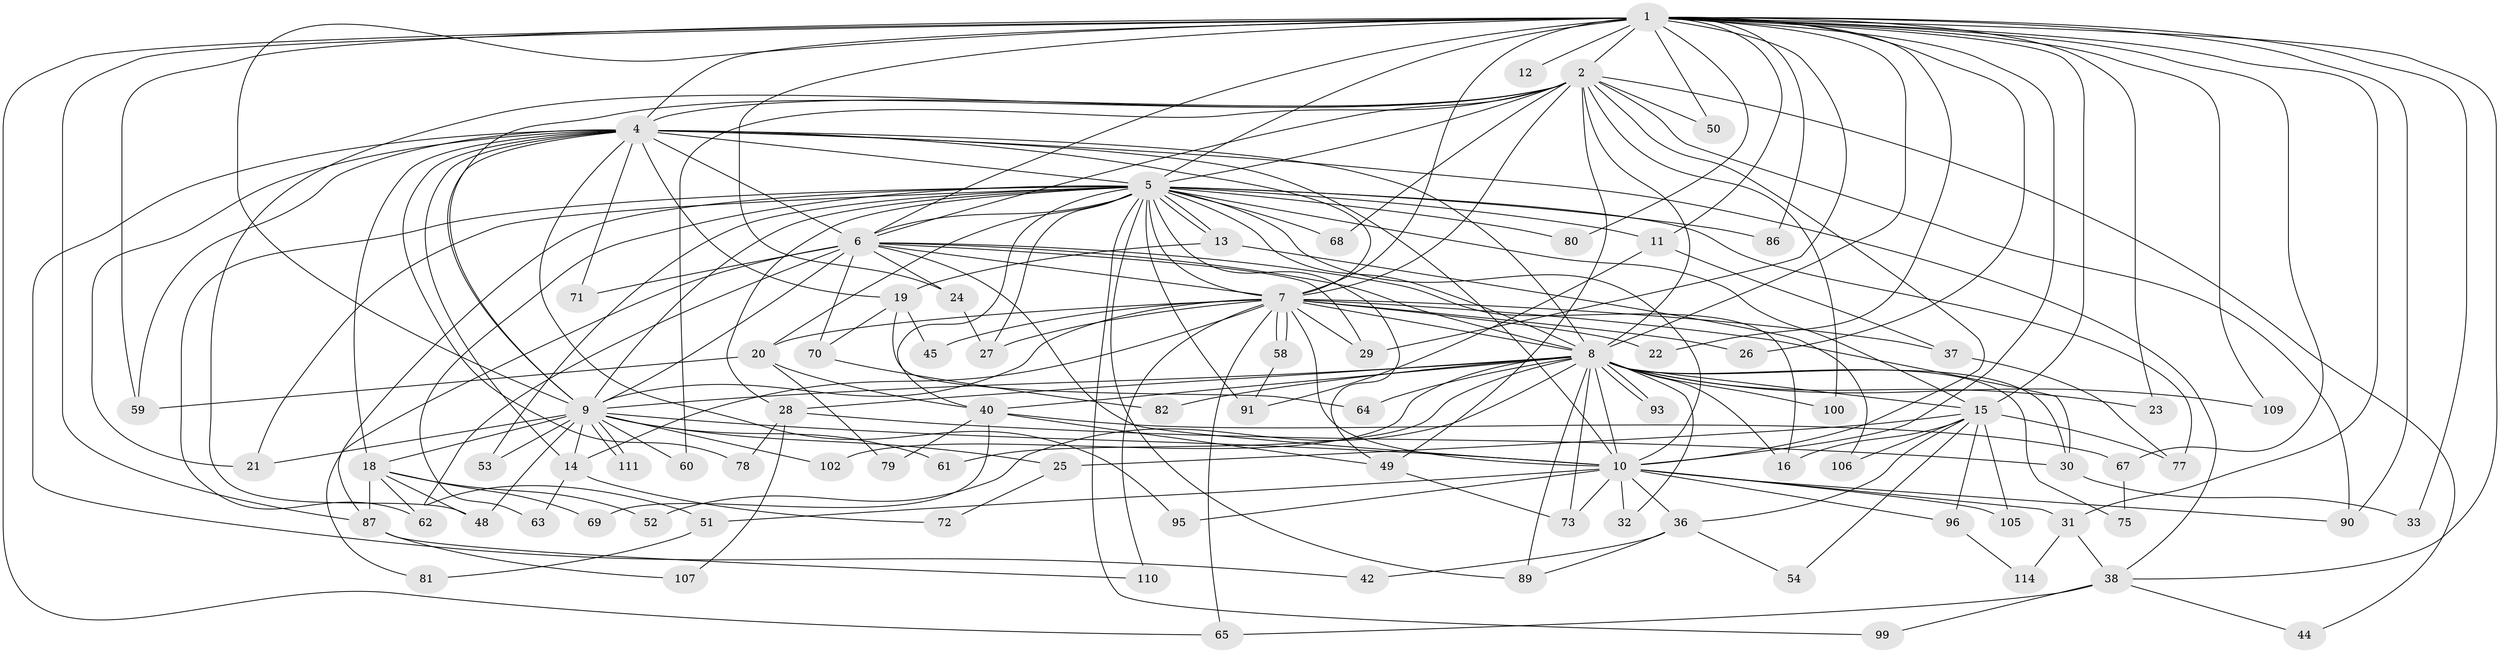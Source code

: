 // Generated by graph-tools (version 1.1) at 2025/23/03/03/25 07:23:48]
// undirected, 85 vertices, 206 edges
graph export_dot {
graph [start="1"]
  node [color=gray90,style=filled];
  1 [super="+3"];
  2 [super="+47"];
  4 [super="+41"];
  5 [super="+66"];
  6 [super="+84"];
  7 [super="+35"];
  8 [super="+17"];
  9 [super="+108"];
  10 [super="+76"];
  11 [super="+113"];
  12;
  13;
  14 [super="+56"];
  15 [super="+94"];
  16;
  18;
  19;
  20 [super="+39"];
  21 [super="+34"];
  22;
  23;
  24;
  25;
  26;
  27 [super="+92"];
  28 [super="+55"];
  29 [super="+103"];
  30;
  31;
  32;
  33;
  36;
  37;
  38 [super="+57"];
  40 [super="+46"];
  42 [super="+43"];
  44;
  45;
  48 [super="+97"];
  49 [super="+83"];
  50;
  51;
  52;
  53;
  54;
  58;
  59 [super="+85"];
  60;
  61;
  62;
  63;
  64;
  65 [super="+112"];
  67;
  68;
  69;
  70;
  71;
  72;
  73 [super="+74"];
  75;
  77 [super="+104"];
  78;
  79;
  80;
  81;
  82;
  86;
  87 [super="+88"];
  89 [super="+101"];
  90 [super="+115"];
  91 [super="+98"];
  93;
  95;
  96;
  99;
  100;
  102;
  105;
  106;
  107;
  109;
  110;
  111;
  114;
  1 -- 2 [weight=3];
  1 -- 4 [weight=2];
  1 -- 5 [weight=2];
  1 -- 6 [weight=2];
  1 -- 7 [weight=2];
  1 -- 8 [weight=2];
  1 -- 9 [weight=2];
  1 -- 10 [weight=2];
  1 -- 11;
  1 -- 12 [weight=2];
  1 -- 22;
  1 -- 23;
  1 -- 24;
  1 -- 26;
  1 -- 50;
  1 -- 59;
  1 -- 65;
  1 -- 67;
  1 -- 109;
  1 -- 80;
  1 -- 86;
  1 -- 90;
  1 -- 31;
  1 -- 33;
  1 -- 38;
  1 -- 15;
  1 -- 29;
  1 -- 87;
  2 -- 4;
  2 -- 5;
  2 -- 6;
  2 -- 7;
  2 -- 8;
  2 -- 9 [weight=2];
  2 -- 10;
  2 -- 44;
  2 -- 48;
  2 -- 50;
  2 -- 60;
  2 -- 68;
  2 -- 90;
  2 -- 100;
  2 -- 49;
  4 -- 5;
  4 -- 6;
  4 -- 7 [weight=2];
  4 -- 8;
  4 -- 9;
  4 -- 10;
  4 -- 14;
  4 -- 18;
  4 -- 19;
  4 -- 21;
  4 -- 42;
  4 -- 71;
  4 -- 78;
  4 -- 95;
  4 -- 59;
  4 -- 38;
  5 -- 6;
  5 -- 7 [weight=2];
  5 -- 8;
  5 -- 9;
  5 -- 10;
  5 -- 11 [weight=2];
  5 -- 13;
  5 -- 13;
  5 -- 15;
  5 -- 20 [weight=2];
  5 -- 28;
  5 -- 49;
  5 -- 53;
  5 -- 62;
  5 -- 63;
  5 -- 68;
  5 -- 80;
  5 -- 86;
  5 -- 87;
  5 -- 91;
  5 -- 99;
  5 -- 21;
  5 -- 40;
  5 -- 89;
  5 -- 77;
  5 -- 27;
  6 -- 7;
  6 -- 8;
  6 -- 9;
  6 -- 10 [weight=2];
  6 -- 16;
  6 -- 24;
  6 -- 29;
  6 -- 51;
  6 -- 70;
  6 -- 71;
  6 -- 81;
  7 -- 8;
  7 -- 9;
  7 -- 10;
  7 -- 20;
  7 -- 22;
  7 -- 26;
  7 -- 27;
  7 -- 29;
  7 -- 30;
  7 -- 37;
  7 -- 45;
  7 -- 58;
  7 -- 58;
  7 -- 65;
  7 -- 14;
  7 -- 110;
  8 -- 9;
  8 -- 10;
  8 -- 15;
  8 -- 23;
  8 -- 28;
  8 -- 30;
  8 -- 32;
  8 -- 52;
  8 -- 61;
  8 -- 64;
  8 -- 75;
  8 -- 82;
  8 -- 93;
  8 -- 93;
  8 -- 100;
  8 -- 102;
  8 -- 109;
  8 -- 16;
  8 -- 40;
  8 -- 89;
  8 -- 73;
  9 -- 10 [weight=2];
  9 -- 14;
  9 -- 18;
  9 -- 21;
  9 -- 25;
  9 -- 48;
  9 -- 53;
  9 -- 60;
  9 -- 61;
  9 -- 102;
  9 -- 111;
  9 -- 111;
  10 -- 31;
  10 -- 32;
  10 -- 36;
  10 -- 51;
  10 -- 73;
  10 -- 95;
  10 -- 96;
  10 -- 105;
  10 -- 90;
  11 -- 37;
  11 -- 91;
  13 -- 19;
  13 -- 106;
  14 -- 63;
  14 -- 72;
  15 -- 16;
  15 -- 25;
  15 -- 36;
  15 -- 54;
  15 -- 77;
  15 -- 105;
  15 -- 106;
  15 -- 96;
  18 -- 52;
  18 -- 62;
  18 -- 69;
  18 -- 87;
  18 -- 48;
  19 -- 45;
  19 -- 64;
  19 -- 70;
  20 -- 59;
  20 -- 79;
  20 -- 40;
  24 -- 27;
  25 -- 72;
  28 -- 107;
  28 -- 78;
  28 -- 30;
  30 -- 33;
  31 -- 38;
  31 -- 114;
  36 -- 42;
  36 -- 54;
  36 -- 89;
  37 -- 77;
  38 -- 44;
  38 -- 99;
  38 -- 65;
  40 -- 49;
  40 -- 67;
  40 -- 69;
  40 -- 79;
  49 -- 73;
  51 -- 81;
  58 -- 91;
  67 -- 75;
  70 -- 82;
  87 -- 107;
  87 -- 110;
  96 -- 114;
}
